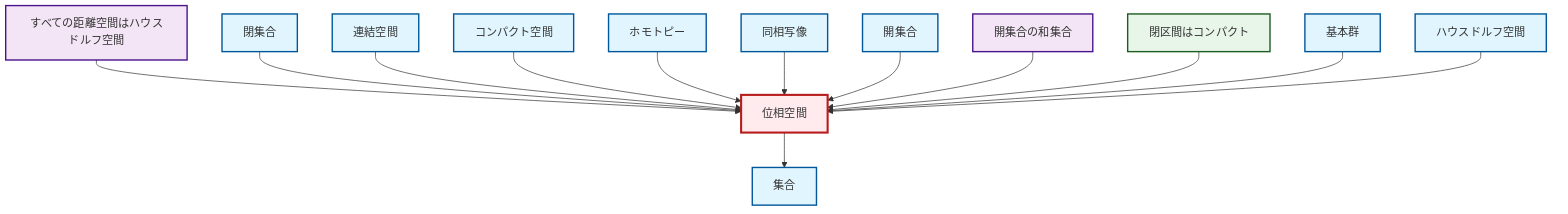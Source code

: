 graph TD
    classDef definition fill:#e1f5fe,stroke:#01579b,stroke-width:2px
    classDef theorem fill:#f3e5f5,stroke:#4a148c,stroke-width:2px
    classDef axiom fill:#fff3e0,stroke:#e65100,stroke-width:2px
    classDef example fill:#e8f5e9,stroke:#1b5e20,stroke-width:2px
    classDef current fill:#ffebee,stroke:#b71c1c,stroke-width:3px
    ex-closed-interval-compact["閉区間はコンパクト"]:::example
    def-closed-set["閉集合"]:::definition
    def-compact["コンパクト空間"]:::definition
    def-homeomorphism["同相写像"]:::definition
    def-connected["連結空間"]:::definition
    def-open-set["開集合"]:::definition
    def-homotopy["ホモトピー"]:::definition
    def-fundamental-group["基本群"]:::definition
    thm-metric-hausdorff["すべての距離空間はハウスドルフ空間"]:::theorem
    def-hausdorff["ハウスドルフ空間"]:::definition
    def-topological-space["位相空間"]:::definition
    def-set["集合"]:::definition
    thm-union-open-sets["開集合の和集合"]:::theorem
    def-topological-space --> def-set
    thm-metric-hausdorff --> def-topological-space
    def-closed-set --> def-topological-space
    def-connected --> def-topological-space
    def-compact --> def-topological-space
    def-homotopy --> def-topological-space
    def-homeomorphism --> def-topological-space
    def-open-set --> def-topological-space
    thm-union-open-sets --> def-topological-space
    ex-closed-interval-compact --> def-topological-space
    def-fundamental-group --> def-topological-space
    def-hausdorff --> def-topological-space
    class def-topological-space current